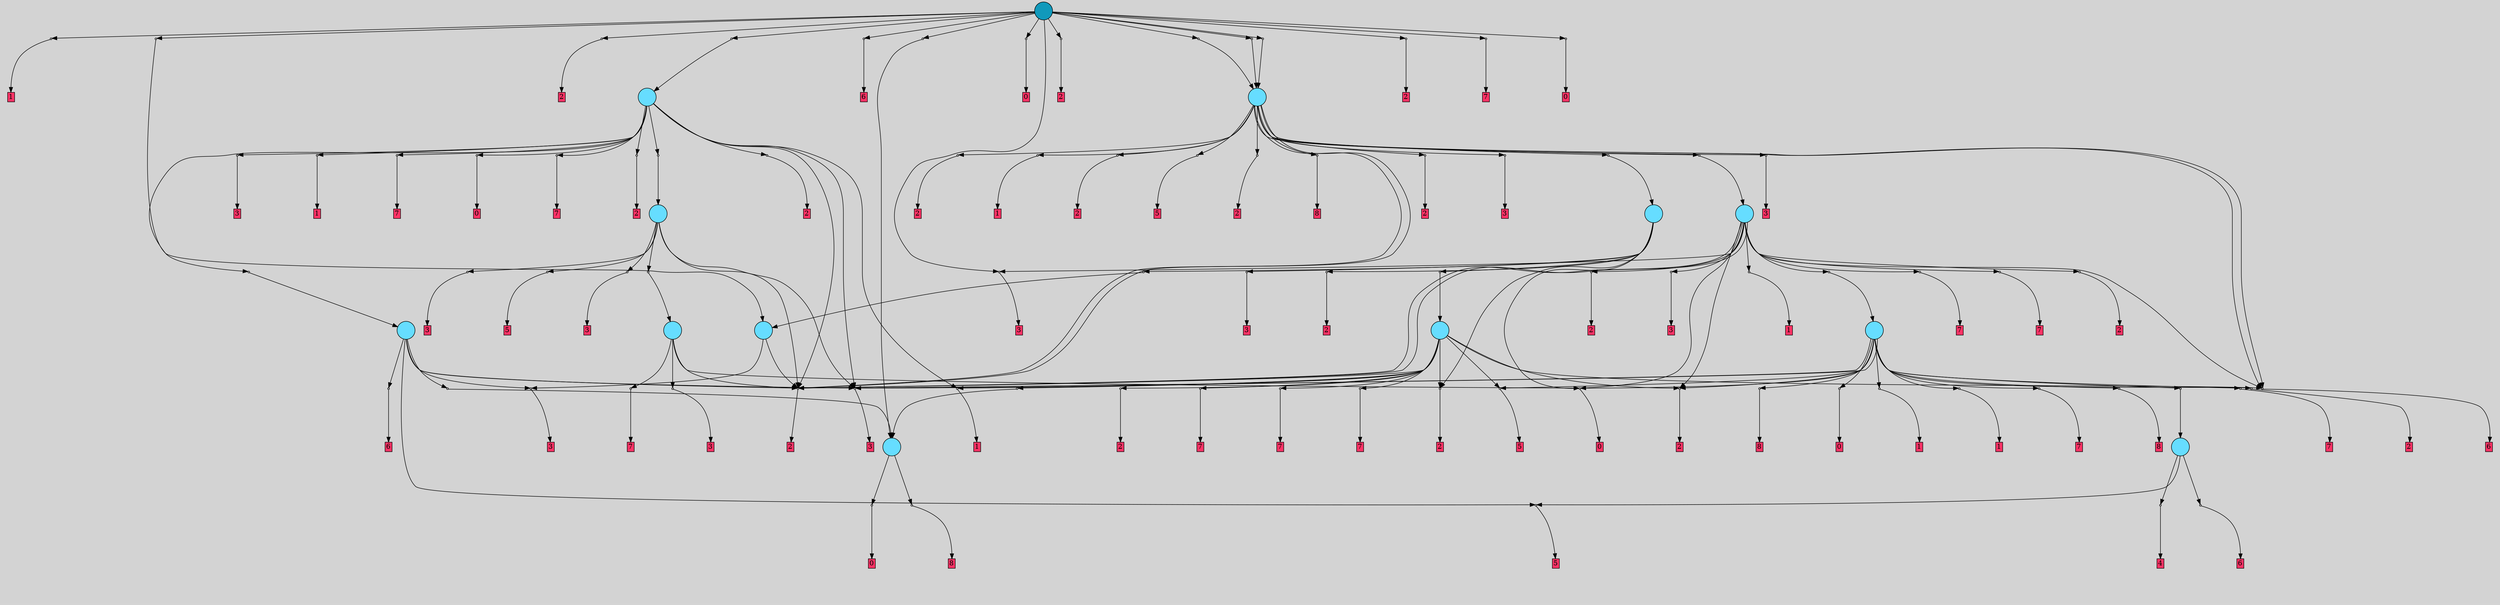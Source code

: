 // File exported with GEGELATI v1.3.1
// On the 2024-07-06 15:08:00
// With the MARL::MarlTPGGraphDotExporter
digraph{
	graph[pad = "0.212, 0.055" bgcolor = lightgray]
	node[shape=circle style = filled label = ""]
		T2 [fillcolor="#66ddff"]
		T5 [fillcolor="#66ddff"]
		T8 [fillcolor="#66ddff"]
		T14 [fillcolor="#66ddff"]
		T50 [fillcolor="#66ddff"]
		T52 [fillcolor="#66ddff"]
		T72 [fillcolor="#66ddff"]
		T97 [fillcolor="#66ddff"]
		T157 [fillcolor="#66ddff"]
		T178 [fillcolor="#66ddff"]
		T239 [fillcolor="#66ddff"]
		T281 [fillcolor="#66ddff"]
		T436 [fillcolor="#1199bb"]
		P8502 [fillcolor="#cccccc" shape=point] //
		I8502 [shape=box style=invis label="7|5&1|1#4|7&#92;n1|3&0|0#4|5&#92;n0|6&4|5#4|4&#92;n7|5&2|0#4|0&#92;n2|1&0|2#3|7&#92;n2|0&2|1#4|7&#92;n"]
		P8502 -> I8502[style=invis]
		A6792 [fillcolor="#ff3366" shape=box margin=0.03 width=0 height=0 label="2"]
		T2 -> P8502 -> A6792
		P8503 [fillcolor="#cccccc" shape=point] //
		I8503 [shape=box style=invis label="8|5&1|1#2|4&#92;n3|6&3|2#0|3&#92;n5|0&0|7#1|1&#92;n3|1&4|2#3|4&#92;n3|2&2|3#0|6&#92;n2|6&3|7#3|5&#92;n8|1&3|5#1|4&#92;n"]
		P8503 -> I8503[style=invis]
		A6793 [fillcolor="#ff3366" shape=box margin=0.03 width=0 height=0 label="3"]
		T2 -> P8503 -> A6793
		P8504 [fillcolor="#cccccc" shape=point] //
		I8504 [shape=box style=invis label="3|6&1|3#4|0&#92;n7|7&1|7#1|2&#92;n8|3&0|1#2|3&#92;n4|7&3|1#1|4&#92;n1|3&0|5#0|5&#92;n3|3&1|6#2|6&#92;n7|5&3|7#0|5&#92;n"]
		P8504 -> I8504[style=invis]
		A6794 [fillcolor="#ff3366" shape=box margin=0.03 width=0 height=0 label="5"]
		T5 -> P8504 -> A6794
		P8505 [fillcolor="#cccccc" shape=point] //
		I8505 [shape=box style=invis label="1|4&2|6#0|7&#92;n3|0&1|0#2|6&#92;n2|5&4|5#4|2&#92;n5|3&4|3#4|4&#92;n8|2&2|0#2|6&#92;n"]
		P8505 -> I8505[style=invis]
		A6795 [fillcolor="#ff3366" shape=box margin=0.03 width=0 height=0 label="6"]
		T5 -> P8505 -> A6795
		P8506 [fillcolor="#cccccc" shape=point] //
		I8506 [shape=box style=invis label="7|4&2|0#3|7&#92;n"]
		P8506 -> I8506[style=invis]
		A6796 [fillcolor="#ff3366" shape=box margin=0.03 width=0 height=0 label="8"]
		T8 -> P8506 -> A6796
		P8507 [fillcolor="#cccccc" shape=point] //
		I8507 [shape=box style=invis label="4|7&4|5#3|7&#92;n6|0&4|6#2|6&#92;n2|1&3|2#2|3&#92;n4|6&3|5#4|6&#92;n1|3&4|3#1|5&#92;n1|0&1|6#4|0&#92;n0|6&3|6#3|2&#92;n6|3&4|6#4|5&#92;n"]
		P8507 -> I8507[style=invis]
		A6797 [fillcolor="#ff3366" shape=box margin=0.03 width=0 height=0 label="0"]
		T8 -> P8507 -> A6797
		P8508 [fillcolor="#cccccc" shape=point] //
		I8508 [shape=box style=invis label="5|4&2|5#4|0&#92;n0|7&3|5#4|3&#92;n1|5&3|3#2|4&#92;n8|1&1|6#1|5&#92;n6|4&4|2#2|4&#92;n6|4&2|4#1|3&#92;n8|4&1|7#2|7&#92;n6|1&3|7#3|5&#92;n1|0&4|4#3|5&#92;n6|3&2|4#0|3&#92;n"]
		P8508 -> I8508[style=invis]
		A6798 [fillcolor="#ff3366" shape=box margin=0.03 width=0 height=0 label="4"]
		T5 -> P8508 -> A6798
		T14 -> P8502
		T14 -> P8503
		P8509 [fillcolor="#cccccc" shape=point] //
		I8509 [shape=box style=invis label="5|1&3|1#1|2&#92;n5|5&1|0#2|2&#92;n2|5&2|7#2|3&#92;n6|1&4|3#2|1&#92;n8|2&2|0#2|4&#92;n"]
		P8509 -> I8509[style=invis]
		T14 -> P8509 -> T8
		P8510 [fillcolor="#cccccc" shape=point] //
		I8510 [shape=box style=invis label="8|0&2|5#1|7&#92;n1|1&0|1#0|1&#92;n6|3&1|3#0|5&#92;n"]
		P8510 -> I8510[style=invis]
		A6799 [fillcolor="#ff3366" shape=box margin=0.03 width=0 height=0 label="3"]
		T14 -> P8510 -> A6799
		P8511 [fillcolor="#cccccc" shape=point] //
		I8511 [shape=box style=invis label="4|7&1|1#1|7&#92;n1|1&0|6#2|1&#92;n7|1&4|2#4|1&#92;n1|3&3|7#1|5&#92;n3|6&0|0#1|0&#92;n4|6&2|7#3|5&#92;n"]
		P8511 -> I8511[style=invis]
		A6800 [fillcolor="#ff3366" shape=box margin=0.03 width=0 height=0 label="6"]
		T14 -> P8511 -> A6800
		T14 -> P8504
		P8512 [fillcolor="#cccccc" shape=point] //
		I8512 [shape=box style=invis label="5|1&3|1#1|2&#92;n2|5&2|7#2|3&#92;n5|4&3|6#1|6&#92;n5|5&1|0#2|2&#92;n6|1&4|3#2|1&#92;n8|0&2|0#2|4&#92;n"]
		P8512 -> I8512[style=invis]
		A6801 [fillcolor="#ff3366" shape=box margin=0.03 width=0 height=0 label="7"]
		T50 -> P8512 -> A6801
		T50 -> P8502
		P8513 [fillcolor="#cccccc" shape=point] //
		I8513 [shape=box style=invis label="6|3&1|3#4|5&#92;n8|0&2|5#1|7&#92;n"]
		P8513 -> I8513[style=invis]
		A6802 [fillcolor="#ff3366" shape=box margin=0.03 width=0 height=0 label="3"]
		T50 -> P8513 -> A6802
		P8514 [fillcolor="#cccccc" shape=point] //
		I8514 [shape=box style=invis label="2|0&1|6#2|7&#92;n2|1&4|3#4|5&#92;n8|2&4|6#3|2&#92;n4|6&2|0#2|6&#92;n5|5&4|5#3|4&#92;n"]
		P8514 -> I8514[style=invis]
		A6803 [fillcolor="#ff3366" shape=box margin=0.03 width=0 height=0 label="0"]
		T50 -> P8514 -> A6803
		P8515 [fillcolor="#cccccc" shape=point] //
		I8515 [shape=box style=invis label="8|6&1|1#0|7&#92;n1|1&0|6#2|1&#92;n1|3&3|7#1|5&#92;n3|6&0|0#1|5&#92;n4|7&1|1#1|7&#92;n4|6&2|7#3|5&#92;n"]
		P8515 -> I8515[style=invis]
		A6804 [fillcolor="#ff3366" shape=box margin=0.03 width=0 height=0 label="6"]
		T52 -> P8515 -> A6804
		P8516 [fillcolor="#cccccc" shape=point] //
		I8516 [shape=box style=invis label="6|5&1|0#2|5&#92;n7|5&1|1#4|7&#92;n1|3&0|0#4|5&#92;n7|6&4|5#4|4&#92;n7|5&2|0#4|0&#92;n2|0&2|1#4|7&#92;n2|1&0|2#3|7&#92;n"]
		P8516 -> I8516[style=invis]
		A6805 [fillcolor="#ff3366" shape=box margin=0.03 width=0 height=0 label="2"]
		T52 -> P8516 -> A6805
		P8517 [fillcolor="#cccccc" shape=point] //
		I8517 [shape=box style=invis label="2|2&4|4#0|0&#92;n1|2&4|1#4|3&#92;n8|4&0|7#2|5&#92;n5|3&4|1#3|0&#92;n1|1&3|3#3|4&#92;n2|0&2|4#0|3&#92;n5|3&0|0#0|2&#92;n2|5&4|1#1|4&#92;n6|7&2|0#1|1&#92;n4|3&2|7#2|5&#92;n"]
		P8517 -> I8517[style=invis]
		A6806 [fillcolor="#ff3366" shape=box margin=0.03 width=0 height=0 label="1"]
		T52 -> P8517 -> A6806
		P8518 [fillcolor="#cccccc" shape=point] //
		I8518 [shape=box style=invis label="7|5&1|1#4|7&#92;n1|3&0|0#4|5&#92;n7|5&2|0#4|0&#92;n5|5&4|5#3|6&#92;n2|6&0|2#3|7&#92;n0|3&4|5#4|4&#92;n1|3&1|5#1|7&#92;n"]
		P8518 -> I8518[style=invis]
		A6807 [fillcolor="#ff3366" shape=box margin=0.03 width=0 height=0 label="2"]
		T52 -> P8518 -> A6807
		P8519 [fillcolor="#cccccc" shape=point] //
		I8519 [shape=box style=invis label="6|2&0|1#3|7&#92;n7|7&4|2#2|5&#92;n0|4&4|1#2|3&#92;n3|6&2|6#4|7&#92;n4|3&1|7#3|2&#92;n3|6&1|6#3|1&#92;n4|4&4|5#2|2&#92;n6|2&2|3#3|3&#92;n2|6&3|7#0|0&#92;n"]
		P8519 -> I8519[style=invis]
		A6808 [fillcolor="#ff3366" shape=box margin=0.03 width=0 height=0 label="5"]
		T52 -> P8519 -> A6808
		P8520 [fillcolor="#cccccc" shape=point] //
		I8520 [shape=box style=invis label="7|5&1|1#4|7&#92;n2|1&0|2#3|7&#92;n0|6&4|5#4|4&#92;n7|5&2|0#4|3&#92;n1|3&0|0#4|5&#92;n2|0&2|1#4|7&#92;n"]
		P8520 -> I8520[style=invis]
		A6809 [fillcolor="#ff3366" shape=box margin=0.03 width=0 height=0 label="2"]
		T52 -> P8520 -> A6809
		T52 -> P8510
		T52 -> P8502
		P8521 [fillcolor="#cccccc" shape=point] //
		I8521 [shape=box style=invis label="3|5&3|1#3|2&#92;n5|5&1|0#2|2&#92;n6|1&4|3#2|1&#92;n5|1&3|1#1|2&#92;n8|2&2|0#2|4&#92;n"]
		P8521 -> I8521[style=invis]
		T52 -> P8521 -> T8
		P8522 [fillcolor="#cccccc" shape=point] //
		I8522 [shape=box style=invis label="7|7&4|1#3|5&#92;n7|4&3|3#2|0&#92;n4|2&3|4#1|1&#92;n4|2&0|3#0|1&#92;n2|7&3|7#0|4&#92;n0|5&0|3#2|2&#92;n0|2&0|1#0|7&#92;n4|5&3|5#1|0&#92;n5|7&3|4#2|2&#92;n"]
		P8522 -> I8522[style=invis]
		A6810 [fillcolor="#ff3366" shape=box margin=0.03 width=0 height=0 label="7"]
		T52 -> P8522 -> A6810
		P8523 [fillcolor="#cccccc" shape=point] //
		I8523 [shape=box style=invis label="7|5&1|1#4|7&#92;n2|1&0|2#3|7&#92;n0|2&4|5#4|4&#92;n7|5&2|0#4|0&#92;n1|3&0|0#4|5&#92;n2|0&2|1#4|7&#92;n"]
		P8523 -> I8523[style=invis]
		A6811 [fillcolor="#ff3366" shape=box margin=0.03 width=0 height=0 label="7"]
		T52 -> P8523 -> A6811
		P8524 [fillcolor="#cccccc" shape=point] //
		I8524 [shape=box style=invis label="5|1&3|1#1|2&#92;n2|5&2|7#2|3&#92;n5|5&1|0#2|2&#92;n5|4&3|6#1|6&#92;n6|1&4|3#2|1&#92;n3|0&2|0#2|4&#92;n"]
		P8524 -> I8524[style=invis]
		A6812 [fillcolor="#ff3366" shape=box margin=0.03 width=0 height=0 label="7"]
		T52 -> P8524 -> A6812
		P8525 [fillcolor="#cccccc" shape=point] //
		I8525 [shape=box style=invis label="0|3&0|5#1|1&#92;n8|1&4|1#3|5&#92;n4|4&1|2#3|6&#92;n4|0&4|4#3|4&#92;n"]
		P8525 -> I8525[style=invis]
		T72 -> P8525 -> T50
		P8526 [fillcolor="#cccccc" shape=point] //
		I8526 [shape=box style=invis label="7|2&0|5#4|0&#92;n6|0&4|3#4|3&#92;n2|2&2|7#3|6&#92;n"]
		P8526 -> I8526[style=invis]
		A6813 [fillcolor="#ff3366" shape=box margin=0.03 width=0 height=0 label="3"]
		T72 -> P8526 -> A6813
		P8527 [fillcolor="#cccccc" shape=point] //
		I8527 [shape=box style=invis label="0|5&0|7#4|7&#92;n8|2&4|4#0|3&#92;n8|7&1|1#2|4&#92;n5|0&0|7#1|1&#92;n4|6&2|3#3|1&#92;n"]
		P8527 -> I8527[style=invis]
		A6814 [fillcolor="#ff3366" shape=box margin=0.03 width=0 height=0 label="5"]
		T72 -> P8527 -> A6814
		T72 -> P8502
		T72 -> P8510
		P8528 [fillcolor="#cccccc" shape=point] //
		I8528 [shape=box style=invis label="1|7&0|1#0|1&#92;n6|3&1|3#0|5&#92;n"]
		P8528 -> I8528[style=invis]
		A6815 [fillcolor="#ff3366" shape=box margin=0.03 width=0 height=0 label="3"]
		T72 -> P8528 -> A6815
		T97 -> P8514
		P8529 [fillcolor="#cccccc" shape=point] //
		I8529 [shape=box style=invis label="4|6&2|2#2|5&#92;n2|6&1|3#1|5&#92;n3|6&1|2#1|1&#92;n1|0&3|4#4|6&#92;n3|6&0|0#0|0&#92;n1|1&0|6#2|1&#92;n7|3&1|5#1|1&#92;n4|2&1|0#1|7&#92;n1|5&1|6#4|2&#92;n1|1&3|1#3|5&#92;n"]
		P8529 -> I8529[style=invis]
		T97 -> P8529 -> T52
		P8530 [fillcolor="#cccccc" shape=point] //
		I8530 [shape=box style=invis label="8|5&1|1#2|4&#92;n3|6&3|5#0|3&#92;n2|6&3|7#3|5&#92;n3|1&4|2#3|4&#92;n3|2&2|3#0|6&#92;n5|0&0|7#1|1&#92;n8|1&3|5#1|4&#92;n"]
		P8530 -> I8530[style=invis]
		A6816 [fillcolor="#ff3366" shape=box margin=0.03 width=0 height=0 label="3"]
		T97 -> P8530 -> A6816
		T97 -> P8520
		P8531 [fillcolor="#cccccc" shape=point] //
		I8531 [shape=box style=invis label="7|5&2|0#4|0&#92;n1|3&0|0#4|5&#92;n0|6&4|5#4|4&#92;n0|5&1|1#4|7&#92;n2|1&0|2#3|7&#92;n2|0&2|1#4|7&#92;n"]
		P8531 -> I8531[style=invis]
		A6817 [fillcolor="#ff3366" shape=box margin=0.03 width=0 height=0 label="2"]
		T97 -> P8531 -> A6817
		P8532 [fillcolor="#cccccc" shape=point] //
		I8532 [shape=box style=invis label="7|7&3|4#1|2&#92;n3|0&2|7#3|3&#92;n2|7&4|5#4|2&#92;n6|4&2|6#0|7&#92;n"]
		P8532 -> I8532[style=invis]
		T97 -> P8532 -> T2
		T157 -> P8517
		P8533 [fillcolor="#cccccc" shape=point] //
		I8533 [shape=box style=invis label="8|0&2|5#1|7&#92;n6|3&1|3#0|5&#92;n2|1&0|1#0|1&#92;n"]
		P8533 -> I8533[style=invis]
		A6818 [fillcolor="#ff3366" shape=box margin=0.03 width=0 height=0 label="3"]
		T157 -> P8533 -> A6818
		T157 -> P8502
		P8534 [fillcolor="#cccccc" shape=point] //
		I8534 [shape=box style=invis label="4|2&3|4#1|1&#92;n6|3&3|5#1|4&#92;n0|3&3|3#2|2&#92;n7|2&3|3#2|4&#92;n1|1&0|5#0|1&#92;n7|6&4|5#4|3&#92;n5|1&3|2#2|6&#92;n0|5&2|7#4|5&#92;n5|3&0|6#1|5&#92;n5|0&4|2#3|0&#92;n"]
		P8534 -> I8534[style=invis]
		A6819 [fillcolor="#ff3366" shape=box margin=0.03 width=0 height=0 label="1"]
		T157 -> P8534 -> A6819
		P8535 [fillcolor="#cccccc" shape=point] //
		I8535 [shape=box style=invis label="3|0&2|0#2|4&#92;n1|1&2|4#4|7&#92;n2|5&2|6#2|3&#92;n5|5&1|0#2|2&#92;n5|7&2|4#4|5&#92;n6|1&4|3#2|1&#92;n5|4&3|6#1|6&#92;n5|1&4|1#1|2&#92;n"]
		P8535 -> I8535[style=invis]
		A6820 [fillcolor="#ff3366" shape=box margin=0.03 width=0 height=0 label="7"]
		T157 -> P8535 -> A6820
		P8536 [fillcolor="#cccccc" shape=point] //
		I8536 [shape=box style=invis label="2|1&4|3#4|5&#92;n2|0&1|6#2|7&#92;n8|2&4|6#3|2&#92;n4|6&2|0#4|6&#92;n5|5&4|5#3|4&#92;n"]
		P8536 -> I8536[style=invis]
		A6821 [fillcolor="#ff3366" shape=box margin=0.03 width=0 height=0 label="0"]
		T157 -> P8536 -> A6821
		P8537 [fillcolor="#cccccc" shape=point] //
		I8537 [shape=box style=invis label="0|5&0|4#2|2&#92;n6|5&0|6#3|7&#92;n0|0&0|5#0|7&#92;n2|5&2|7#4|4&#92;n6|0&0|5#2|6&#92;n"]
		P8537 -> I8537[style=invis]
		A6822 [fillcolor="#ff3366" shape=box margin=0.03 width=0 height=0 label="7"]
		T157 -> P8537 -> A6822
		P8538 [fillcolor="#cccccc" shape=point] //
		I8538 [shape=box style=invis label="1|3&0|0#4|5&#92;n7|5&1|1#4|7&#92;n6|6&0|6#4|1&#92;n5|5&2|0#4|0&#92;n0|6&4|5#4|4&#92;n2|0&2|1#4|7&#92;n"]
		P8538 -> I8538[style=invis]
		T157 -> P8538 -> T14
		P8539 [fillcolor="#cccccc" shape=point] //
		I8539 [shape=box style=invis label="0|5&1|5#2|6&#92;n2|1&4|2#1|1&#92;n8|1&2|5#0|7&#92;n5|5&2|2#0|4&#92;n7|0&2|1#4|7&#92;n7|3&2|0#4|0&#92;n7|5&2|1#4|2&#92;n1|1&0|2#3|7&#92;n"]
		P8539 -> I8539[style=invis]
		A6823 [fillcolor="#ff3366" shape=box margin=0.03 width=0 height=0 label="2"]
		T157 -> P8539 -> A6823
		P8540 [fillcolor="#cccccc" shape=point] //
		I8540 [shape=box style=invis label="7|5&1|1#3|7&#92;n2|1&0|2#3|7&#92;n5|0&1|4#0|1&#92;n1|3&1|0#4|5&#92;n3|2&3|1#1|2&#92;n2|3&0|1#3|7&#92;n"]
		P8540 -> I8540[style=invis]
		A6824 [fillcolor="#ff3366" shape=box margin=0.03 width=0 height=0 label="2"]
		T157 -> P8540 -> A6824
		P8541 [fillcolor="#cccccc" shape=point] //
		I8541 [shape=box style=invis label="2|0&1|6#2|7&#92;n4|6&2|0#2|6&#92;n8|2&4|6#1|2&#92;n2|1&4|3#4|5&#92;n5|5&4|5#3|4&#92;n"]
		P8541 -> I8541[style=invis]
		T157 -> P8541 -> T72
		T157 -> P8510
		T178 -> P8516
		P8542 [fillcolor="#cccccc" shape=point] //
		I8542 [shape=box style=invis label="1|1&3|3#3|4&#92;n2|5&1|4#0|0&#92;n3|5&3|6#4|1&#92;n4|3&2|7#2|5&#92;n4|6&2|3#2|3&#92;n6|6&4|5#2|2&#92;n5|3&4|1#3|0&#92;n2|0&2|4#0|3&#92;n0|4&3|7#2|5&#92;n"]
		P8542 -> I8542[style=invis]
		A6825 [fillcolor="#ff3366" shape=box margin=0.03 width=0 height=0 label="1"]
		T178 -> P8542 -> A6825
		T178 -> P8519
		T178 -> P8510
		P8543 [fillcolor="#cccccc" shape=point] //
		I8543 [shape=box style=invis label="4|2&3|4#1|1&#92;n6|3&3|5#4|4&#92;n0|3&3|3#2|2&#92;n7|2&3|3#2|4&#92;n1|1&0|5#0|1&#92;n0|5&2|7#4|5&#92;n5|1&3|2#2|6&#92;n5|3&0|6#1|5&#92;n5|0&4|2#3|0&#92;n"]
		P8543 -> I8543[style=invis]
		A6826 [fillcolor="#ff3366" shape=box margin=0.03 width=0 height=0 label="1"]
		T178 -> P8543 -> A6826
		P8544 [fillcolor="#cccccc" shape=point] //
		I8544 [shape=box style=invis label="6|1&4|3#2|1&#92;n2|5&2|7#2|3&#92;n5|5&1|0#2|2&#92;n1|7&2|4#1|4&#92;n5|5&3|6#1|6&#92;n5|1&3|1#1|2&#92;n3|0&2|0#2|4&#92;n"]
		P8544 -> I8544[style=invis]
		A6827 [fillcolor="#ff3366" shape=box margin=0.03 width=0 height=0 label="7"]
		T178 -> P8544 -> A6827
		P8545 [fillcolor="#cccccc" shape=point] //
		I8545 [shape=box style=invis label="7|4&2|1#3|7&#92;n"]
		P8545 -> I8545[style=invis]
		A6828 [fillcolor="#ff3366" shape=box margin=0.03 width=0 height=0 label="8"]
		T178 -> P8545 -> A6828
		T178 -> P8514
		P8546 [fillcolor="#cccccc" shape=point] //
		I8546 [shape=box style=invis label="7|5&2|7#4|4&#92;n6|5&1|6#3|7&#92;n0|2&0|5#0|7&#92;n6|0&0|5#2|3&#92;n"]
		P8546 -> I8546[style=invis]
		T178 -> P8546 -> T5
		P8547 [fillcolor="#cccccc" shape=point] //
		I8547 [shape=box style=invis label="0|0&0|6#3|6&#92;n0|7&1|2#0|6&#92;n0|5&3|3#2|2&#92;n2|3&1|1#1|1&#92;n0|2&0|1#4|2&#92;n1|5&0|1#0|7&#92;n4|6&1|0#0|1&#92;n5|1&0|3#0|2&#92;n5|7&3|3#0|2&#92;n"]
		P8547 -> I8547[style=invis]
		A6829 [fillcolor="#ff3366" shape=box margin=0.03 width=0 height=0 label="7"]
		T178 -> P8547 -> A6829
		P8548 [fillcolor="#cccccc" shape=point] //
		I8548 [shape=box style=invis label="7|5&1|1#4|7&#92;n3|3&0|0#4|5&#92;n2|1&0|2#3|7&#92;n7|5&2|0#4|0&#92;n0|6&4|5#4|4&#92;n4|4&2|3#0|0&#92;n2|0&2|1#4|7&#92;n"]
		P8548 -> I8548[style=invis]
		A6830 [fillcolor="#ff3366" shape=box margin=0.03 width=0 height=0 label="2"]
		T178 -> P8548 -> A6830
		P8549 [fillcolor="#cccccc" shape=point] //
		I8549 [shape=box style=invis label="7|0&2|1#3|7&#92;n"]
		P8549 -> I8549[style=invis]
		A6831 [fillcolor="#ff3366" shape=box margin=0.03 width=0 height=0 label="8"]
		T178 -> P8549 -> A6831
		T178 -> P8510
		P8550 [fillcolor="#cccccc" shape=point] //
		I8550 [shape=box style=invis label="2|0&1|6#2|7&#92;n5|5&4|1#3|4&#92;n8|2&4|6#3|2&#92;n4|6&2|0#2|6&#92;n2|1&4|3#4|5&#92;n6|4&1|5#0|4&#92;n"]
		P8550 -> I8550[style=invis]
		A6832 [fillcolor="#ff3366" shape=box margin=0.03 width=0 height=0 label="0"]
		T178 -> P8550 -> A6832
		T239 -> P8515
		T239 -> P8516
		T239 -> P8502
		P8551 [fillcolor="#cccccc" shape=point] //
		I8551 [shape=box style=invis label="5|3&0|6#1|5&#92;n0|3&3|3#2|2&#92;n4|2&3|4#1|6&#92;n1|1&0|5#0|1&#92;n7|6&4|5#4|5&#92;n5|1&3|2#2|6&#92;n0|5&2|7#4|5&#92;n5|5&0|0#4|2&#92;n7|2&3|3#2|4&#92;n5|0&4|2#3|0&#92;n"]
		P8551 -> I8551[style=invis]
		A6833 [fillcolor="#ff3366" shape=box margin=0.03 width=0 height=0 label="1"]
		T239 -> P8551 -> A6833
		P8552 [fillcolor="#cccccc" shape=point] //
		I8552 [shape=box style=invis label="4|7&0|5#1|7&#92;n0|5&2|2#0|7&#92;n1|4&2|4#2|5&#92;n1|1&1|2#2|3&#92;n1|7&3|5#1|4&#92;n6|0&4|7#4|6&#92;n"]
		P8552 -> I8552[style=invis]
		A6834 [fillcolor="#ff3366" shape=box margin=0.03 width=0 height=0 label="7"]
		T239 -> P8552 -> A6834
		P8553 [fillcolor="#cccccc" shape=point] //
		I8553 [shape=box style=invis label="5|1&3|1#1|2&#92;n2|5&2|7#2|3&#92;n6|1&4|3#2|1&#92;n5|3&3|6#1|6&#92;n5|5&1|0#2|2&#92;n3|0&2|0#2|4&#92;n"]
		P8553 -> I8553[style=invis]
		A6835 [fillcolor="#ff3366" shape=box margin=0.03 width=0 height=0 label="7"]
		T239 -> P8553 -> A6835
		T239 -> P8514
		P8554 [fillcolor="#cccccc" shape=point] //
		I8554 [shape=box style=invis label="0|6&4|5#4|4&#92;n7|5&1|1#4|7&#92;n7|5&2|0#4|0&#92;n2|0&0|2#3|7&#92;n2|0&2|1#4|7&#92;n"]
		P8554 -> I8554[style=invis]
		A6836 [fillcolor="#ff3366" shape=box margin=0.03 width=0 height=0 label="2"]
		T239 -> P8554 -> A6836
		P8555 [fillcolor="#cccccc" shape=point] //
		I8555 [shape=box style=invis label="6|5&1|3#0|5&#92;n1|1&0|1#0|1&#92;n8|0&2|5#1|7&#92;n"]
		P8555 -> I8555[style=invis]
		A6837 [fillcolor="#ff3366" shape=box margin=0.03 width=0 height=0 label="3"]
		T239 -> P8555 -> A6837
		P8556 [fillcolor="#cccccc" shape=point] //
		I8556 [shape=box style=invis label="1|3&0|0#1|5&#92;n2|1&0|2#3|7&#92;n0|6&4|5#4|5&#92;n0|2&1|6#2|4&#92;n7|5&2|0#4|0&#92;n"]
		P8556 -> I8556[style=invis]
		A6838 [fillcolor="#ff3366" shape=box margin=0.03 width=0 height=0 label="2"]
		T239 -> P8556 -> A6838
		P8557 [fillcolor="#cccccc" shape=point] //
		I8557 [shape=box style=invis label="6|3&1|7#0|5&#92;n8|0&2|5#1|7&#92;n"]
		P8557 -> I8557[style=invis]
		A6839 [fillcolor="#ff3366" shape=box margin=0.03 width=0 height=0 label="3"]
		T239 -> P8557 -> A6839
		P8558 [fillcolor="#cccccc" shape=point] //
		I8558 [shape=box style=invis label="5|1&3|1#1|2&#92;n1|5&2|7#2|3&#92;n6|1&4|3#2|1&#92;n5|5&1|0#2|2&#92;n5|4&3|6#1|6&#92;n8|0&2|0#2|4&#92;n"]
		P8558 -> I8558[style=invis]
		T239 -> P8558 -> T178
		T239 -> P8502
		T281 -> P8515
		P8559 [fillcolor="#cccccc" shape=point] //
		I8559 [shape=box style=invis label="7|6&4|5#0|4&#92;n6|5&1|0#2|5&#92;n3|0&2|1#4|7&#92;n1|1&0|2#3|7&#92;n1|3&0|0#4|5&#92;n5|5&1|0#3|6&#92;n"]
		P8559 -> I8559[style=invis]
		A6840 [fillcolor="#ff3366" shape=box margin=0.03 width=0 height=0 label="2"]
		T281 -> P8559 -> A6840
		P8560 [fillcolor="#cccccc" shape=point] //
		I8560 [shape=box style=invis label="2|2&4|4#0|0&#92;n1|2&4|1#4|3&#92;n8|4&0|7#2|5&#92;n5|3&4|1#3|0&#92;n1|1&3|3#3|4&#92;n2|0&2|4#0|3&#92;n5|3&0|7#0|2&#92;n6|7&2|0#1|1&#92;n2|5&4|1#1|4&#92;n4|3&2|7#2|5&#92;n"]
		P8560 -> I8560[style=invis]
		A6841 [fillcolor="#ff3366" shape=box margin=0.03 width=0 height=0 label="1"]
		T281 -> P8560 -> A6841
		P8561 [fillcolor="#cccccc" shape=point] //
		I8561 [shape=box style=invis label="7|0&2|0#1|3&#92;n2|1&2|7#2|3&#92;n2|0&2|1#0|7&#92;n1|5&1|1#4|7&#92;n4|7&2|2#1|6&#92;n"]
		P8561 -> I8561[style=invis]
		A6842 [fillcolor="#ff3366" shape=box margin=0.03 width=0 height=0 label="2"]
		T281 -> P8561 -> A6842
		P8562 [fillcolor="#cccccc" shape=point] //
		I8562 [shape=box style=invis label="6|2&0|1#3|7&#92;n3|6&2|6#4|7&#92;n0|4&4|1#2|3&#92;n7|7&4|2#2|5&#92;n3|6&1|6#3|1&#92;n4|4&4|5#2|2&#92;n6|2&2|3#3|3&#92;n2|6&3|0#0|0&#92;n"]
		P8562 -> I8562[style=invis]
		A6843 [fillcolor="#ff3366" shape=box margin=0.03 width=0 height=0 label="5"]
		T281 -> P8562 -> A6843
		P8563 [fillcolor="#cccccc" shape=point] //
		I8563 [shape=box style=invis label="2|1&0|5#3|7&#92;n8|3&2|2#1|7&#92;n7|5&1|1#4|7&#92;n0|6&4|5#4|5&#92;n1|3&0|0#1|5&#92;n7|5&2|0#4|3&#92;n"]
		P8563 -> I8563[style=invis]
		A6844 [fillcolor="#ff3366" shape=box margin=0.03 width=0 height=0 label="2"]
		T281 -> P8563 -> A6844
		P8564 [fillcolor="#cccccc" shape=point] //
		I8564 [shape=box style=invis label="8|0&3|5#1|7&#92;n4|1&0|1#0|1&#92;n2|7&2|7#0|4&#92;n"]
		P8564 -> I8564[style=invis]
		A6845 [fillcolor="#ff3366" shape=box margin=0.03 width=0 height=0 label="8"]
		T281 -> P8564 -> A6845
		T281 -> P8502
		P8565 [fillcolor="#cccccc" shape=point] //
		I8565 [shape=box style=invis label="8|0&2|0#3|6&#92;n7|6&0|1#4|0&#92;n7|1&4|2#4|3&#92;n4|6&1|6#3|5&#92;n6|5&4|3#3|7&#92;n3|6&1|0#2|0&#92;n"]
		P8565 -> I8565[style=invis]
		T281 -> P8565 -> T97
		T281 -> P8502
		P8566 [fillcolor="#cccccc" shape=point] //
		I8566 [shape=box style=invis label="5|6&0|6#2|6&#92;n0|4&2|7#4|4&#92;n0|7&0|3#0|2&#92;n2|6&2|5#4|2&#92;n8|2&2|1#1|6&#92;n3|1&4|6#1|2&#92;n1|2&0|2#3|6&#92;n3|0&3|2#4|7&#92;n"]
		P8566 -> I8566[style=invis]
		A6846 [fillcolor="#ff3366" shape=box margin=0.03 width=0 height=0 label="2"]
		T281 -> P8566 -> A6846
		P8567 [fillcolor="#cccccc" shape=point] //
		I8567 [shape=box style=invis label="0|0&0|0#0|6&#92;n5|0&3|7#0|6&#92;n6|6&1|6#0|0&#92;n8|4&3|2#2|3&#92;n"]
		P8567 -> I8567[style=invis]
		A6847 [fillcolor="#ff3366" shape=box margin=0.03 width=0 height=0 label="3"]
		T281 -> P8567 -> A6847
		P8568 [fillcolor="#cccccc" shape=point] //
		I8568 [shape=box style=invis label="4|6&3|0#2|6&#92;n2|0&1|6#2|7&#92;n7|2&2|5#0|5&#92;n2|1&4|3#4|5&#92;n8|0&4|6#3|2&#92;n4|5&3|1#1|0&#92;n"]
		P8568 -> I8568[style=invis]
		T281 -> P8568 -> T239
		P8569 [fillcolor="#cccccc" shape=point] //
		I8569 [shape=box style=invis label="1|6&3|1#2|3&#92;n1|0&3|1#0|1&#92;n3|2&1|2#1|3&#92;n3|7&2|4#2|7&#92;n6|3&1|3#0|7&#92;n"]
		P8569 -> I8569[style=invis]
		A6848 [fillcolor="#ff3366" shape=box margin=0.03 width=0 height=0 label="3"]
		T281 -> P8569 -> A6848
		T281 -> P8515
		P8570 [fillcolor="#cccccc" shape=point] //
		I8570 [shape=box style=invis label="0|4&2|2#2|3&#92;n6|0&1|3#0|5&#92;n6|3&4|3#0|3&#92;n"]
		P8570 -> I8570[style=invis]
		A6849 [fillcolor="#ff3366" shape=box margin=0.03 width=0 height=0 label="1"]
		T436 -> P8570 -> A6849
		P8571 [fillcolor="#cccccc" shape=point] //
		I8571 [shape=box style=invis label="6|4&2|4#0|7&#92;n3|0&2|7#3|3&#92;n2|7&4|5#4|2&#92;n7|7&3|4#1|2&#92;n"]
		P8571 -> I8571[style=invis]
		T436 -> P8571 -> T2
		P8572 [fillcolor="#cccccc" shape=point] //
		I8572 [shape=box style=invis label="2|5&1|1#3|7&#92;n0|2&2|1#1|2&#92;n2|0&2|2#3|6&#92;n0|7&0|1#3|7&#92;n"]
		P8572 -> I8572[style=invis]
		A6850 [fillcolor="#ff3366" shape=box margin=0.03 width=0 height=0 label="2"]
		T436 -> P8572 -> A6850
		P8573 [fillcolor="#cccccc" shape=point] //
		I8573 [shape=box style=invis label="4|3&2|2#3|7&#92;n2|2&0|1#1|3&#92;n0|6&1|5#2|4&#92;n8|0&1|6#4|7&#92;n4|5&1|2#4|1&#92;n2|3&1|2#1|0&#92;n2|0&3|4#1|3&#92;n7|4&4|7#3|6&#92;n"]
		P8573 -> I8573[style=invis]
		T436 -> P8573 -> T281
		P8574 [fillcolor="#cccccc" shape=point] //
		I8574 [shape=box style=invis label="1|1&0|6#2|1&#92;n1|5&1|6#3|2&#92;n5|1&2|7#3|6&#92;n5|1&1|3#0|1&#92;n1|0&4|4#4|6&#92;n3|6&0|0#0|0&#92;n4|3&0|4#2|1&#92;n2|6&0|3#2|5&#92;n1|1&3|1#3|5&#92;n3|6&1|7#1|1&#92;n"]
		P8574 -> I8574[style=invis]
		T436 -> P8574 -> T157
		P8575 [fillcolor="#cccccc" shape=point] //
		I8575 [shape=box style=invis label="8|2&1|7#0|1&#92;n0|0&2|6#3|2&#92;n"]
		P8575 -> I8575[style=invis]
		A6851 [fillcolor="#ff3366" shape=box margin=0.03 width=0 height=0 label="6"]
		T436 -> P8575 -> A6851
		P8576 [fillcolor="#cccccc" shape=point] //
		I8576 [shape=box style=invis label="4|0&1|6#2|7&#92;n4|6&2|0#3|6&#92;n1|4&4|0#2|2&#92;n8|2&0|6#1|2&#92;n2|5&4|7#2|1&#92;n8|4&2|2#2|5&#92;n"]
		P8576 -> I8576[style=invis]
		A6852 [fillcolor="#ff3366" shape=box margin=0.03 width=0 height=0 label="0"]
		T436 -> P8576 -> A6852
		P8577 [fillcolor="#cccccc" shape=point] //
		I8577 [shape=box style=invis label="2|2&0|1#1|3&#92;n6|5&1|2#4|1&#92;n0|6&1|5#2|4&#92;n7|4&4|7#3|6&#92;n2|3&1|2#1|0&#92;n4|5&2|0#3|7&#92;n2|0&3|4#1|3&#92;n4|1&3|0#4|6&#92;n"]
		P8577 -> I8577[style=invis]
		T436 -> P8577 -> T281
		P8578 [fillcolor="#cccccc" shape=point] //
		I8578 [shape=box style=invis label="6|4&1|0#0|6&#92;n7|0&4|5#0|4&#92;n5|5&0|0#3|5&#92;n"]
		P8578 -> I8578[style=invis]
		A6853 [fillcolor="#ff3366" shape=box margin=0.03 width=0 height=0 label="2"]
		T436 -> P8578 -> A6853
		P8579 [fillcolor="#cccccc" shape=point] //
		I8579 [shape=box style=invis label="4|7&2|2#1|6&#92;n2|1&2|5#2|3&#92;n1|3&4|7#4|2&#92;n1|5&1|1#4|7&#92;n7|0&2|0#1|3&#92;n"]
		P8579 -> I8579[style=invis]
		A6854 [fillcolor="#ff3366" shape=box margin=0.03 width=0 height=0 label="2"]
		T436 -> P8579 -> A6854
		T436 -> P8555
		P8580 [fillcolor="#cccccc" shape=point] //
		I8580 [shape=box style=invis label="2|3&1|2#1|0&#92;n0|6&1|5#2|4&#92;n2|1&0|1#1|6&#92;n4|5&1|2#4|1&#92;n8|0&1|6#4|7&#92;n"]
		P8580 -> I8580[style=invis]
		T436 -> P8580 -> T281
		P8581 [fillcolor="#cccccc" shape=point] //
		I8581 [shape=box style=invis label="3|1&3|1#3|2&#92;n5|1&3|1#1|2&#92;n6|1&4|3#2|1&#92;n1|0&0|3#4|4&#92;n"]
		P8581 -> I8581[style=invis]
		T436 -> P8581 -> T8
		P8582 [fillcolor="#cccccc" shape=point] //
		I8582 [shape=box style=invis label="2|4&2|6#0|2&#92;n1|5&1|0#2|2&#92;n5|7&4|4#2|0&#92;n3|0&2|5#2|4&#92;n3|6&2|7#4|6&#92;n"]
		P8582 -> I8582[style=invis]
		A6855 [fillcolor="#ff3366" shape=box margin=0.03 width=0 height=0 label="7"]
		T436 -> P8582 -> A6855
		P8583 [fillcolor="#cccccc" shape=point] //
		I8583 [shape=box style=invis label="4|6&0|0#2|6&#92;n8|2&4|6#3|2&#92;n2|0&1|4#2|7&#92;n5|5&4|5#3|4&#92;n"]
		P8583 -> I8583[style=invis]
		A6856 [fillcolor="#ff3366" shape=box margin=0.03 width=0 height=0 label="0"]
		T436 -> P8583 -> A6856
		{ rank= same T436 }
}
